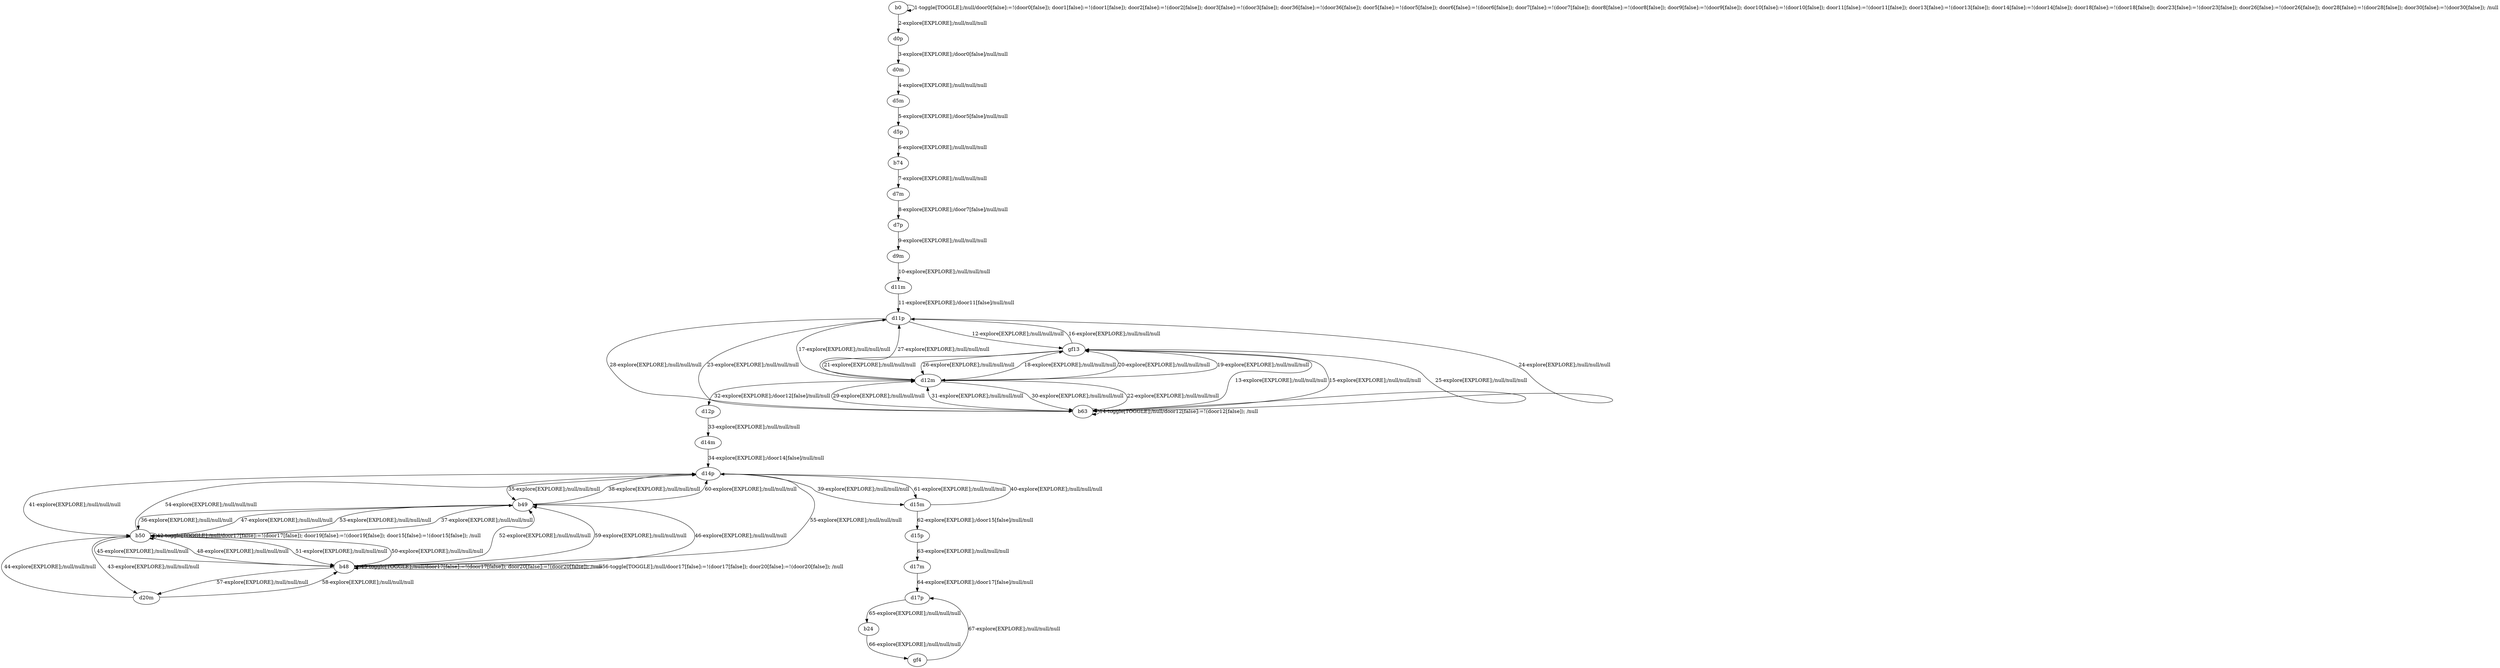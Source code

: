 # Total number of goals covered by this test: 1
# gf4 --> d17p

digraph g {
"b0" -> "b0" [label = "1-toggle[TOGGLE];/null/door0[false]:=!(door0[false]); door1[false]:=!(door1[false]); door2[false]:=!(door2[false]); door3[false]:=!(door3[false]); door36[false]:=!(door36[false]); door5[false]:=!(door5[false]); door6[false]:=!(door6[false]); door7[false]:=!(door7[false]); door8[false]:=!(door8[false]); door9[false]:=!(door9[false]); door10[false]:=!(door10[false]); door11[false]:=!(door11[false]); door13[false]:=!(door13[false]); door14[false]:=!(door14[false]); door18[false]:=!(door18[false]); door23[false]:=!(door23[false]); door26[false]:=!(door26[false]); door28[false]:=!(door28[false]); door30[false]:=!(door30[false]); /null"];
"b0" -> "d0p" [label = "2-explore[EXPLORE];/null/null/null"];
"d0p" -> "d0m" [label = "3-explore[EXPLORE];/door0[false]/null/null"];
"d0m" -> "d5m" [label = "4-explore[EXPLORE];/null/null/null"];
"d5m" -> "d5p" [label = "5-explore[EXPLORE];/door5[false]/null/null"];
"d5p" -> "b74" [label = "6-explore[EXPLORE];/null/null/null"];
"b74" -> "d7m" [label = "7-explore[EXPLORE];/null/null/null"];
"d7m" -> "d7p" [label = "8-explore[EXPLORE];/door7[false]/null/null"];
"d7p" -> "d9m" [label = "9-explore[EXPLORE];/null/null/null"];
"d9m" -> "d11m" [label = "10-explore[EXPLORE];/null/null/null"];
"d11m" -> "d11p" [label = "11-explore[EXPLORE];/door11[false]/null/null"];
"d11p" -> "gf13" [label = "12-explore[EXPLORE];/null/null/null"];
"gf13" -> "b63" [label = "13-explore[EXPLORE];/null/null/null"];
"b63" -> "b63" [label = "14-toggle[TOGGLE];/null/door12[false]:=!(door12[false]); /null"];
"b63" -> "gf13" [label = "15-explore[EXPLORE];/null/null/null"];
"gf13" -> "d11p" [label = "16-explore[EXPLORE];/null/null/null"];
"d11p" -> "d12m" [label = "17-explore[EXPLORE];/null/null/null"];
"d12m" -> "gf13" [label = "18-explore[EXPLORE];/null/null/null"];
"gf13" -> "d12m" [label = "19-explore[EXPLORE];/null/null/null"];
"d12m" -> "gf13" [label = "20-explore[EXPLORE];/null/null/null"];
"gf13" -> "d12m" [label = "21-explore[EXPLORE];/null/null/null"];
"d12m" -> "b63" [label = "22-explore[EXPLORE];/null/null/null"];
"b63" -> "d11p" [label = "23-explore[EXPLORE];/null/null/null"];
"d11p" -> "b63" [label = "24-explore[EXPLORE];/null/null/null"];
"b63" -> "gf13" [label = "25-explore[EXPLORE];/null/null/null"];
"gf13" -> "d12m" [label = "26-explore[EXPLORE];/null/null/null"];
"d12m" -> "d11p" [label = "27-explore[EXPLORE];/null/null/null"];
"d11p" -> "b63" [label = "28-explore[EXPLORE];/null/null/null"];
"b63" -> "d12m" [label = "29-explore[EXPLORE];/null/null/null"];
"d12m" -> "b63" [label = "30-explore[EXPLORE];/null/null/null"];
"b63" -> "d12m" [label = "31-explore[EXPLORE];/null/null/null"];
"d12m" -> "d12p" [label = "32-explore[EXPLORE];/door12[false]/null/null"];
"d12p" -> "d14m" [label = "33-explore[EXPLORE];/null/null/null"];
"d14m" -> "d14p" [label = "34-explore[EXPLORE];/door14[false]/null/null"];
"d14p" -> "b49" [label = "35-explore[EXPLORE];/null/null/null"];
"b49" -> "b50" [label = "36-explore[EXPLORE];/null/null/null"];
"b50" -> "b49" [label = "37-explore[EXPLORE];/null/null/null"];
"b49" -> "d14p" [label = "38-explore[EXPLORE];/null/null/null"];
"d14p" -> "d15m" [label = "39-explore[EXPLORE];/null/null/null"];
"d15m" -> "d14p" [label = "40-explore[EXPLORE];/null/null/null"];
"d14p" -> "b50" [label = "41-explore[EXPLORE];/null/null/null"];
"b50" -> "b50" [label = "42-toggle[TOGGLE];/null/door17[false]:=!(door17[false]); door19[false]:=!(door19[false]); door15[false]:=!(door15[false]); /null"];
"b50" -> "d20m" [label = "43-explore[EXPLORE];/null/null/null"];
"d20m" -> "b50" [label = "44-explore[EXPLORE];/null/null/null"];
"b50" -> "b48" [label = "45-explore[EXPLORE];/null/null/null"];
"b48" -> "b49" [label = "46-explore[EXPLORE];/null/null/null"];
"b49" -> "b50" [label = "47-explore[EXPLORE];/null/null/null"];
"b50" -> "b48" [label = "48-explore[EXPLORE];/null/null/null"];
"b48" -> "b48" [label = "49-toggle[TOGGLE];/null/door17[false]:=!(door17[false]); door20[false]:=!(door20[false]); /null"];
"b48" -> "b50" [label = "50-explore[EXPLORE];/null/null/null"];
"b50" -> "b48" [label = "51-explore[EXPLORE];/null/null/null"];
"b48" -> "b49" [label = "52-explore[EXPLORE];/null/null/null"];
"b49" -> "b50" [label = "53-explore[EXPLORE];/null/null/null"];
"b50" -> "d14p" [label = "54-explore[EXPLORE];/null/null/null"];
"d14p" -> "b48" [label = "55-explore[EXPLORE];/null/null/null"];
"b48" -> "b48" [label = "56-toggle[TOGGLE];/null/door17[false]:=!(door17[false]); door20[false]:=!(door20[false]); /null"];
"b48" -> "d20m" [label = "57-explore[EXPLORE];/null/null/null"];
"d20m" -> "b48" [label = "58-explore[EXPLORE];/null/null/null"];
"b48" -> "b49" [label = "59-explore[EXPLORE];/null/null/null"];
"b49" -> "d14p" [label = "60-explore[EXPLORE];/null/null/null"];
"d14p" -> "d15m" [label = "61-explore[EXPLORE];/null/null/null"];
"d15m" -> "d15p" [label = "62-explore[EXPLORE];/door15[false]/null/null"];
"d15p" -> "d17m" [label = "63-explore[EXPLORE];/null/null/null"];
"d17m" -> "d17p" [label = "64-explore[EXPLORE];/door17[false]/null/null"];
"d17p" -> "b24" [label = "65-explore[EXPLORE];/null/null/null"];
"b24" -> "gf4" [label = "66-explore[EXPLORE];/null/null/null"];
"gf4" -> "d17p" [label = "67-explore[EXPLORE];/null/null/null"];
}